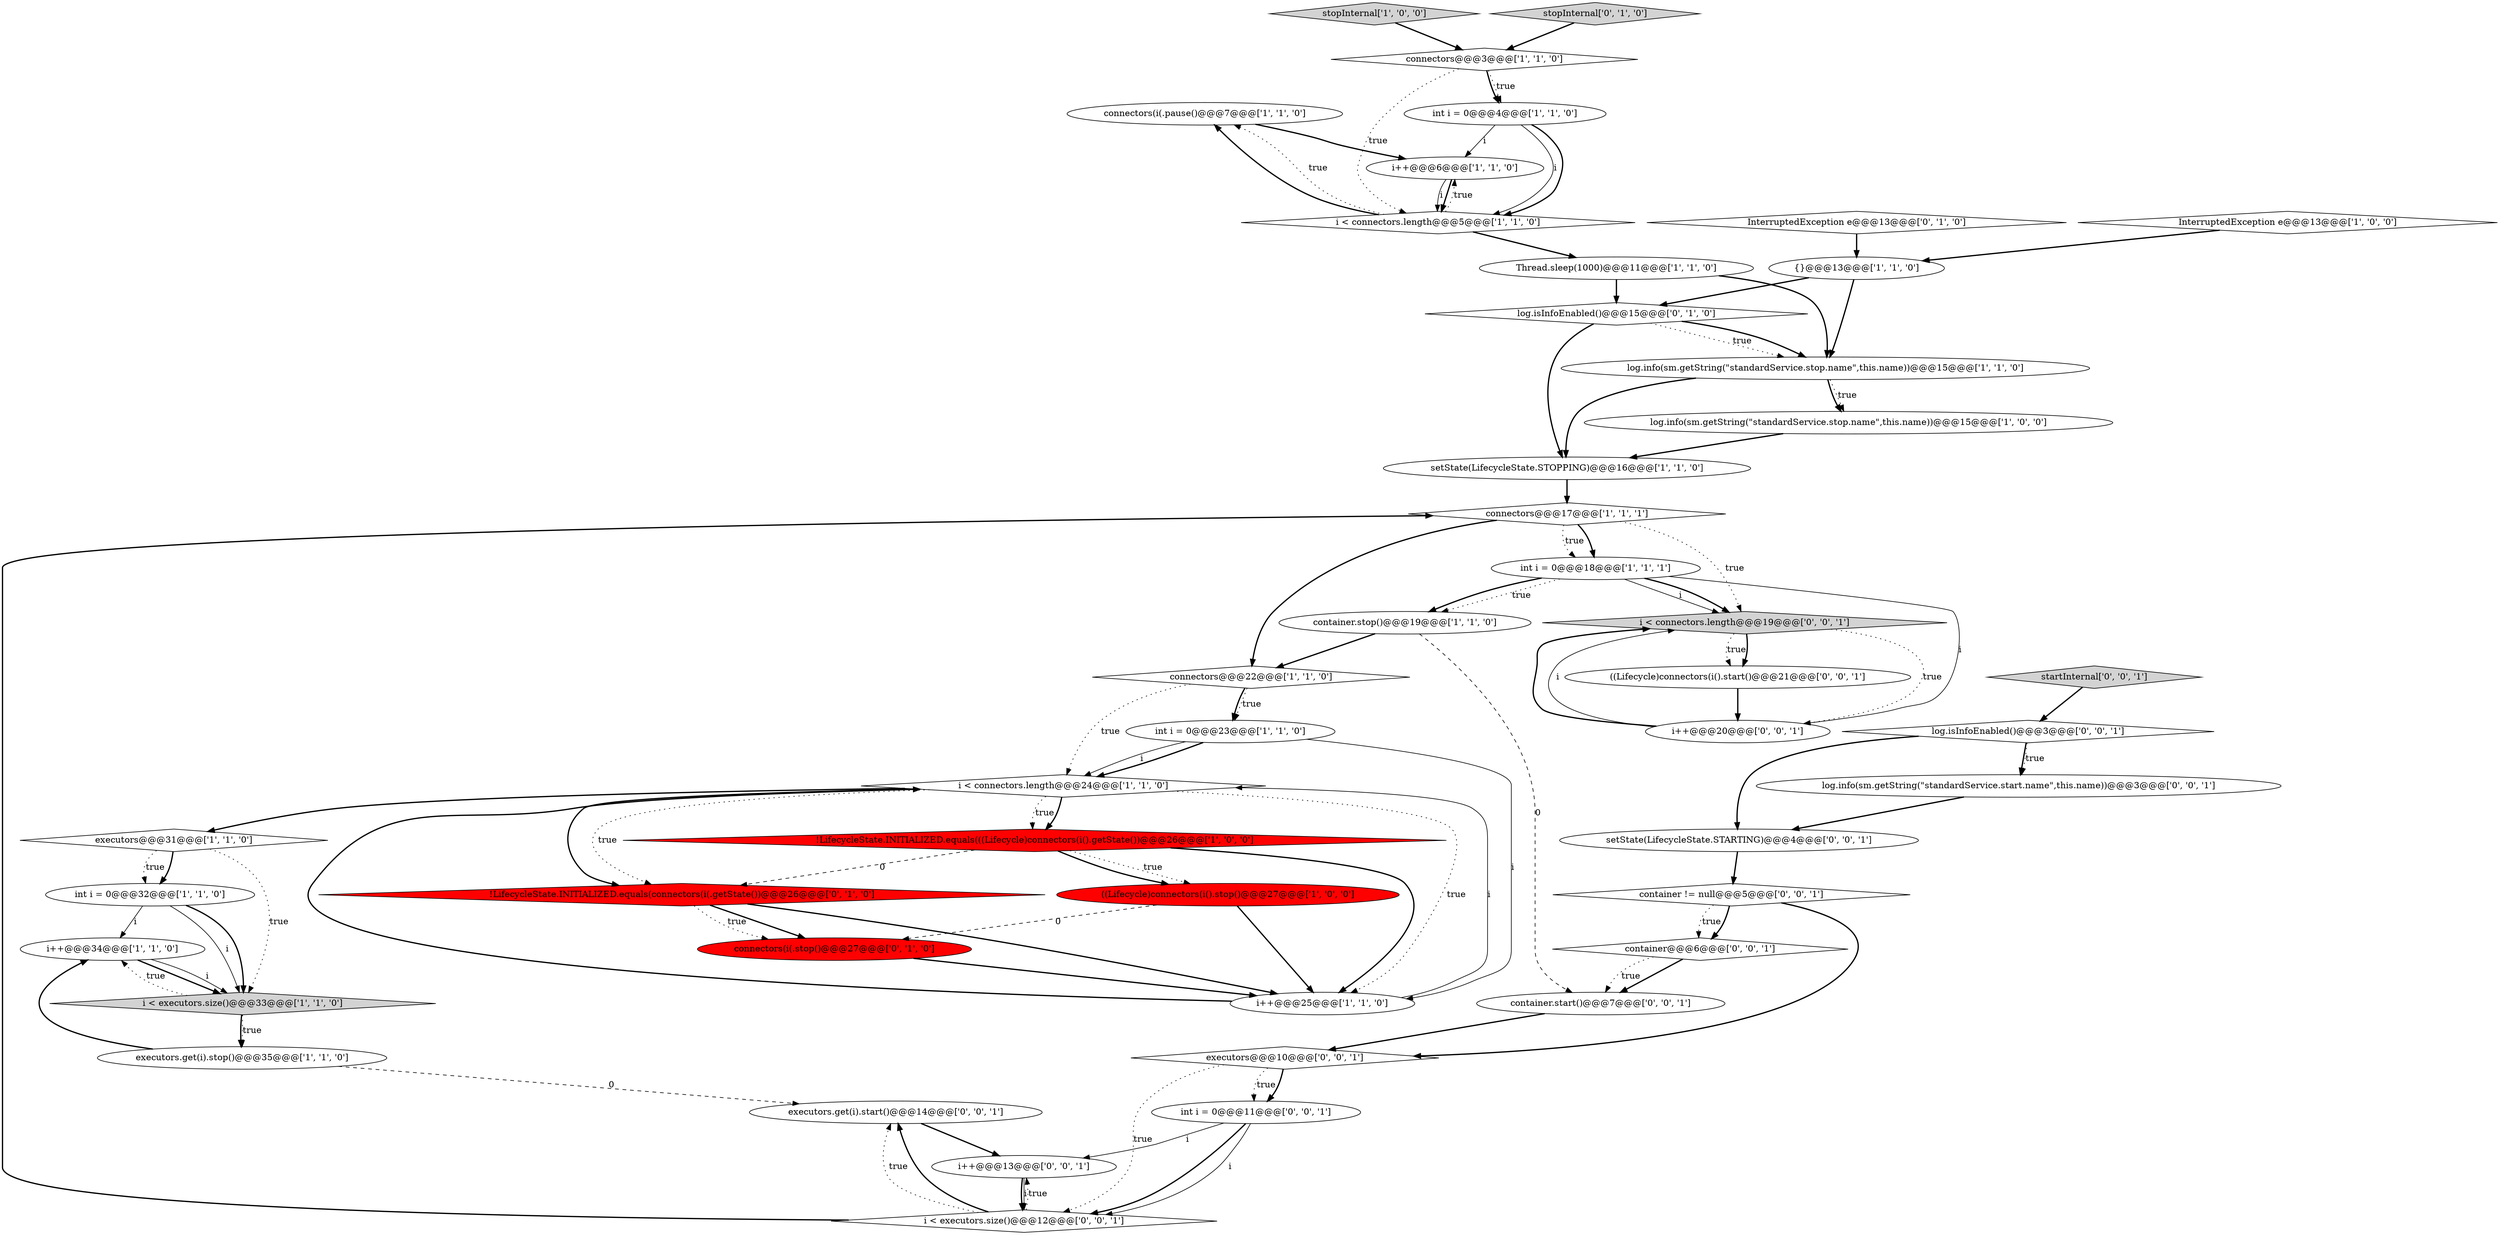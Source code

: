 digraph {
12 [style = filled, label = "connectors(i(.pause()@@@7@@@['1', '1', '0']", fillcolor = white, shape = ellipse image = "AAA0AAABBB1BBB"];
45 [style = filled, label = "executors.get(i).start()@@@14@@@['0', '0', '1']", fillcolor = white, shape = ellipse image = "AAA0AAABBB3BBB"];
11 [style = filled, label = "executors@@@31@@@['1', '1', '0']", fillcolor = white, shape = diamond image = "AAA0AAABBB1BBB"];
28 [style = filled, label = "InterruptedException e@@@13@@@['0', '1', '0']", fillcolor = white, shape = diamond image = "AAA0AAABBB2BBB"];
36 [style = filled, label = "setState(LifecycleState.STARTING)@@@4@@@['0', '0', '1']", fillcolor = white, shape = ellipse image = "AAA0AAABBB3BBB"];
39 [style = filled, label = "i < executors.size()@@@12@@@['0', '0', '1']", fillcolor = white, shape = diamond image = "AAA0AAABBB3BBB"];
9 [style = filled, label = "Thread.sleep(1000)@@@11@@@['1', '1', '0']", fillcolor = white, shape = ellipse image = "AAA0AAABBB1BBB"];
14 [style = filled, label = "i < connectors.length@@@5@@@['1', '1', '0']", fillcolor = white, shape = diamond image = "AAA0AAABBB1BBB"];
10 [style = filled, label = "connectors@@@17@@@['1', '1', '1']", fillcolor = white, shape = diamond image = "AAA0AAABBB1BBB"];
42 [style = filled, label = "i++@@@20@@@['0', '0', '1']", fillcolor = white, shape = ellipse image = "AAA0AAABBB3BBB"];
2 [style = filled, label = "executors.get(i).stop()@@@35@@@['1', '1', '0']", fillcolor = white, shape = ellipse image = "AAA0AAABBB1BBB"];
13 [style = filled, label = "!LifecycleState.INITIALIZED.equals(((Lifecycle)connectors(i().getState())@@@26@@@['1', '0', '0']", fillcolor = red, shape = diamond image = "AAA1AAABBB1BBB"];
1 [style = filled, label = "InterruptedException e@@@13@@@['1', '0', '0']", fillcolor = white, shape = diamond image = "AAA0AAABBB1BBB"];
4 [style = filled, label = "setState(LifecycleState.STOPPING)@@@16@@@['1', '1', '0']", fillcolor = white, shape = ellipse image = "AAA0AAABBB1BBB"];
27 [style = filled, label = "log.isInfoEnabled()@@@15@@@['0', '1', '0']", fillcolor = white, shape = diamond image = "AAA0AAABBB2BBB"];
29 [style = filled, label = "connectors(i(.stop()@@@27@@@['0', '1', '0']", fillcolor = red, shape = ellipse image = "AAA1AAABBB2BBB"];
34 [style = filled, label = "container != null@@@5@@@['0', '0', '1']", fillcolor = white, shape = diamond image = "AAA0AAABBB3BBB"];
5 [style = filled, label = "i++@@@34@@@['1', '1', '0']", fillcolor = white, shape = ellipse image = "AAA0AAABBB1BBB"];
6 [style = filled, label = "stopInternal['1', '0', '0']", fillcolor = lightgray, shape = diamond image = "AAA0AAABBB1BBB"];
15 [style = filled, label = "int i = 0@@@4@@@['1', '1', '0']", fillcolor = white, shape = ellipse image = "AAA0AAABBB1BBB"];
18 [style = filled, label = "int i = 0@@@32@@@['1', '1', '0']", fillcolor = white, shape = ellipse image = "AAA0AAABBB1BBB"];
17 [style = filled, label = "i++@@@25@@@['1', '1', '0']", fillcolor = white, shape = ellipse image = "AAA0AAABBB1BBB"];
32 [style = filled, label = "log.info(sm.getString(\"standardService.start.name\",this.name))@@@3@@@['0', '0', '1']", fillcolor = white, shape = ellipse image = "AAA0AAABBB3BBB"];
23 [style = filled, label = "i < executors.size()@@@33@@@['1', '1', '0']", fillcolor = lightgray, shape = diamond image = "AAA0AAABBB1BBB"];
41 [style = filled, label = "i++@@@13@@@['0', '0', '1']", fillcolor = white, shape = ellipse image = "AAA0AAABBB3BBB"];
7 [style = filled, label = "i < connectors.length@@@24@@@['1', '1', '0']", fillcolor = white, shape = diamond image = "AAA0AAABBB1BBB"];
31 [style = filled, label = "log.isInfoEnabled()@@@3@@@['0', '0', '1']", fillcolor = white, shape = diamond image = "AAA0AAABBB3BBB"];
33 [style = filled, label = "((Lifecycle)connectors(i().start()@@@21@@@['0', '0', '1']", fillcolor = white, shape = ellipse image = "AAA0AAABBB3BBB"];
3 [style = filled, label = "log.info(sm.getString(\"standardService.stop.name\",this.name))@@@15@@@['1', '0', '0']", fillcolor = white, shape = ellipse image = "AAA0AAABBB1BBB"];
38 [style = filled, label = "int i = 0@@@11@@@['0', '0', '1']", fillcolor = white, shape = ellipse image = "AAA0AAABBB3BBB"];
22 [style = filled, label = "connectors@@@3@@@['1', '1', '0']", fillcolor = white, shape = diamond image = "AAA0AAABBB1BBB"];
20 [style = filled, label = "((Lifecycle)connectors(i().stop()@@@27@@@['1', '0', '0']", fillcolor = red, shape = ellipse image = "AAA1AAABBB1BBB"];
30 [style = filled, label = "stopInternal['0', '1', '0']", fillcolor = lightgray, shape = diamond image = "AAA0AAABBB2BBB"];
26 [style = filled, label = "!LifecycleState.INITIALIZED.equals(connectors(i(.getState())@@@26@@@['0', '1', '0']", fillcolor = red, shape = diamond image = "AAA1AAABBB2BBB"];
25 [style = filled, label = "connectors@@@22@@@['1', '1', '0']", fillcolor = white, shape = diamond image = "AAA0AAABBB1BBB"];
8 [style = filled, label = "{}@@@13@@@['1', '1', '0']", fillcolor = white, shape = ellipse image = "AAA0AAABBB1BBB"];
44 [style = filled, label = "i < connectors.length@@@19@@@['0', '0', '1']", fillcolor = lightgray, shape = diamond image = "AAA0AAABBB3BBB"];
24 [style = filled, label = "int i = 0@@@18@@@['1', '1', '1']", fillcolor = white, shape = ellipse image = "AAA0AAABBB1BBB"];
43 [style = filled, label = "container@@@6@@@['0', '0', '1']", fillcolor = white, shape = diamond image = "AAA0AAABBB3BBB"];
37 [style = filled, label = "executors@@@10@@@['0', '0', '1']", fillcolor = white, shape = diamond image = "AAA0AAABBB3BBB"];
0 [style = filled, label = "i++@@@6@@@['1', '1', '0']", fillcolor = white, shape = ellipse image = "AAA0AAABBB1BBB"];
19 [style = filled, label = "log.info(sm.getString(\"standardService.stop.name\",this.name))@@@15@@@['1', '1', '0']", fillcolor = white, shape = ellipse image = "AAA0AAABBB1BBB"];
21 [style = filled, label = "int i = 0@@@23@@@['1', '1', '0']", fillcolor = white, shape = ellipse image = "AAA0AAABBB1BBB"];
35 [style = filled, label = "container.start()@@@7@@@['0', '0', '1']", fillcolor = white, shape = ellipse image = "AAA0AAABBB3BBB"];
40 [style = filled, label = "startInternal['0', '0', '1']", fillcolor = lightgray, shape = diamond image = "AAA0AAABBB3BBB"];
16 [style = filled, label = "container.stop()@@@19@@@['1', '1', '0']", fillcolor = white, shape = ellipse image = "AAA0AAABBB1BBB"];
10->44 [style = dotted, label="true"];
22->15 [style = bold, label=""];
14->0 [style = dotted, label="true"];
43->35 [style = dotted, label="true"];
6->22 [style = bold, label=""];
41->39 [style = solid, label="i"];
10->24 [style = bold, label=""];
44->33 [style = dotted, label="true"];
16->35 [style = dashed, label="0"];
13->20 [style = dotted, label="true"];
18->23 [style = solid, label="i"];
23->5 [style = dotted, label="true"];
17->7 [style = solid, label="i"];
38->39 [style = bold, label=""];
27->19 [style = dotted, label="true"];
3->4 [style = bold, label=""];
22->14 [style = dotted, label="true"];
7->26 [style = bold, label=""];
34->43 [style = dotted, label="true"];
37->38 [style = dotted, label="true"];
13->17 [style = bold, label=""];
0->14 [style = bold, label=""];
42->44 [style = bold, label=""];
43->35 [style = bold, label=""];
35->37 [style = bold, label=""];
37->38 [style = bold, label=""];
33->42 [style = bold, label=""];
14->9 [style = bold, label=""];
27->19 [style = bold, label=""];
40->31 [style = bold, label=""];
8->27 [style = bold, label=""];
19->3 [style = bold, label=""];
25->21 [style = bold, label=""];
25->21 [style = dotted, label="true"];
45->41 [style = bold, label=""];
7->11 [style = bold, label=""];
14->12 [style = dotted, label="true"];
5->23 [style = bold, label=""];
26->17 [style = bold, label=""];
7->13 [style = dotted, label="true"];
24->44 [style = bold, label=""];
38->41 [style = solid, label="i"];
39->45 [style = bold, label=""];
13->26 [style = dashed, label="0"];
23->2 [style = dotted, label="true"];
11->18 [style = bold, label=""];
20->29 [style = dashed, label="0"];
44->42 [style = dotted, label="true"];
10->25 [style = bold, label=""];
19->3 [style = dotted, label="true"];
10->24 [style = dotted, label="true"];
21->7 [style = bold, label=""];
32->36 [style = bold, label=""];
7->17 [style = dotted, label="true"];
5->23 [style = solid, label="i"];
4->10 [style = bold, label=""];
15->14 [style = solid, label="i"];
29->17 [style = bold, label=""];
1->8 [style = bold, label=""];
18->23 [style = bold, label=""];
15->14 [style = bold, label=""];
24->44 [style = solid, label="i"];
31->32 [style = bold, label=""];
44->33 [style = bold, label=""];
7->26 [style = dotted, label="true"];
31->36 [style = bold, label=""];
21->7 [style = solid, label="i"];
24->16 [style = dotted, label="true"];
25->7 [style = dotted, label="true"];
9->27 [style = bold, label=""];
18->5 [style = solid, label="i"];
2->45 [style = dashed, label="0"];
28->8 [style = bold, label=""];
9->19 [style = bold, label=""];
23->2 [style = bold, label=""];
34->43 [style = bold, label=""];
22->15 [style = dotted, label="true"];
39->45 [style = dotted, label="true"];
36->34 [style = bold, label=""];
2->5 [style = bold, label=""];
7->13 [style = bold, label=""];
21->17 [style = solid, label="i"];
20->17 [style = bold, label=""];
30->22 [style = bold, label=""];
8->19 [style = bold, label=""];
26->29 [style = bold, label=""];
11->23 [style = dotted, label="true"];
16->25 [style = bold, label=""];
11->18 [style = dotted, label="true"];
15->0 [style = solid, label="i"];
12->0 [style = bold, label=""];
31->32 [style = dotted, label="true"];
17->7 [style = bold, label=""];
42->44 [style = solid, label="i"];
24->16 [style = bold, label=""];
27->4 [style = bold, label=""];
0->14 [style = solid, label="i"];
24->42 [style = solid, label="i"];
34->37 [style = bold, label=""];
39->41 [style = dotted, label="true"];
37->39 [style = dotted, label="true"];
14->12 [style = bold, label=""];
39->10 [style = bold, label=""];
26->29 [style = dotted, label="true"];
38->39 [style = solid, label="i"];
19->4 [style = bold, label=""];
41->39 [style = bold, label=""];
13->20 [style = bold, label=""];
}
